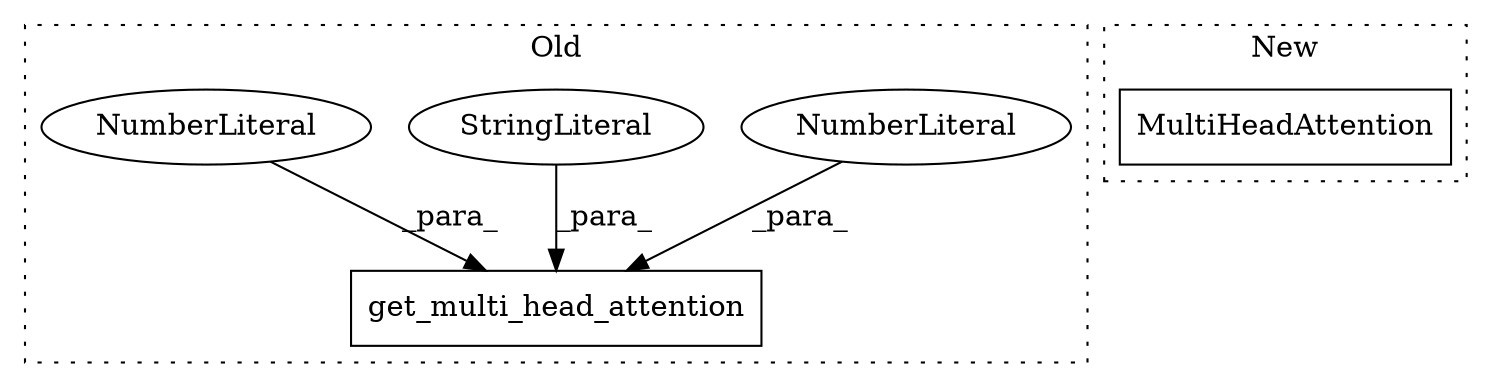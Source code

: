 digraph G {
subgraph cluster0 {
1 [label="get_multi_head_attention" a="32" s="1386,1444" l="25,1" shape="box"];
3 [label="NumberLiteral" a="34" s="1423" l="1" shape="ellipse"];
4 [label="StringLiteral" a="45" s="1430" l="14" shape="ellipse"];
5 [label="NumberLiteral" a="34" s="1425" l="4" shape="ellipse"];
label = "Old";
style="dotted";
}
subgraph cluster1 {
2 [label="MultiHeadAttention" a="32" s="1426,1456" l="19,1" shape="box"];
label = "New";
style="dotted";
}
3 -> 1 [label="_para_"];
4 -> 1 [label="_para_"];
5 -> 1 [label="_para_"];
}